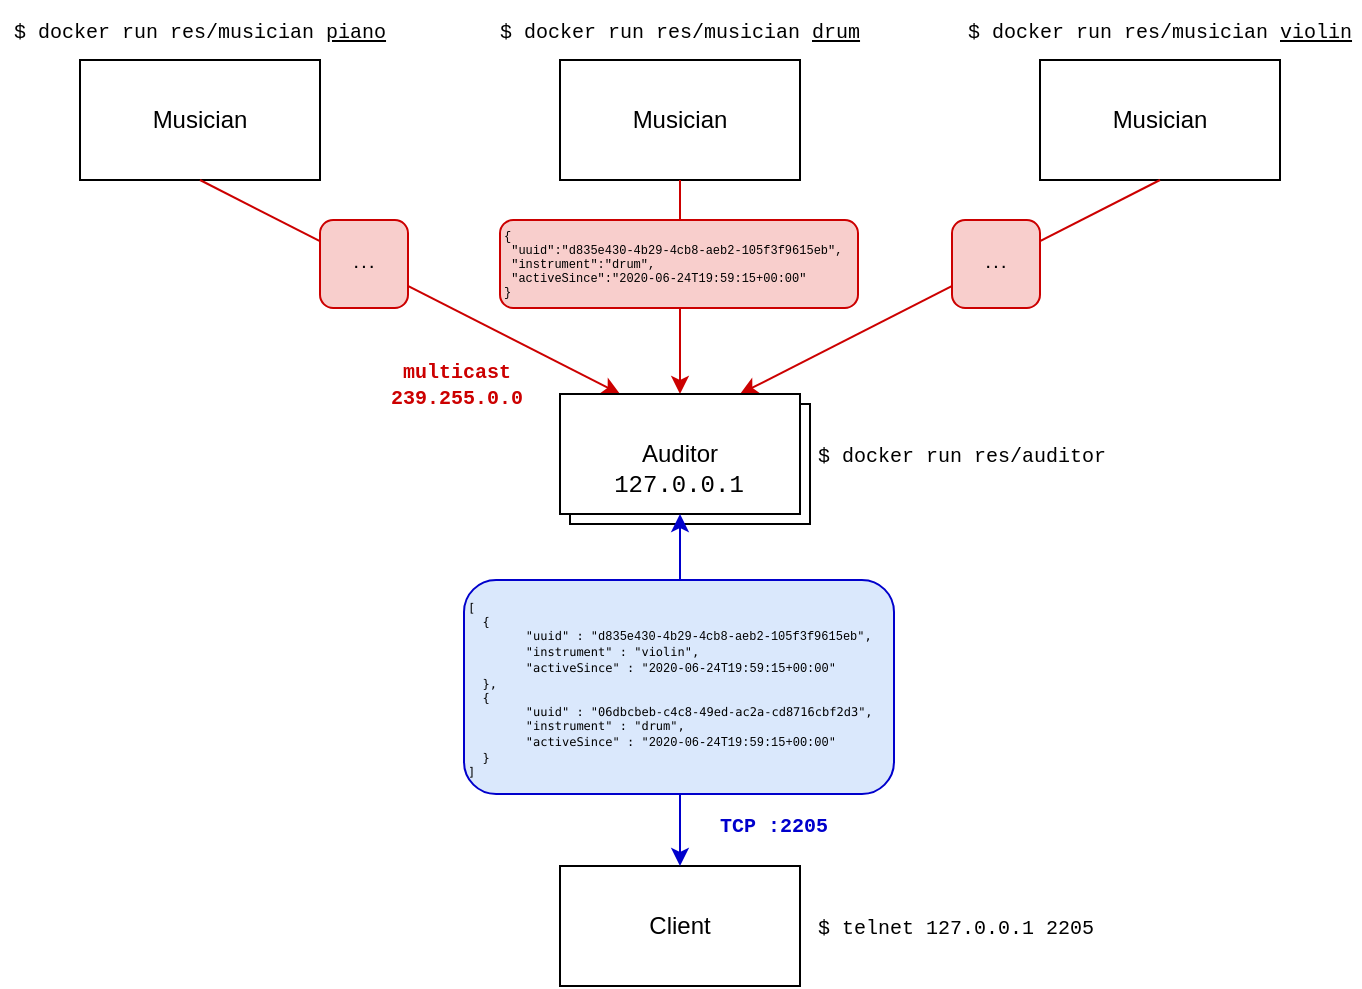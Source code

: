 <mxfile version="13.3.4" type="device"><diagram id="fBV85FqYexwTfBvhRQ09" name="Page-1"><mxGraphModel dx="943" dy="529" grid="0" gridSize="10" guides="1" tooltips="1" connect="1" arrows="1" fold="1" page="1" pageScale="1" pageWidth="827" pageHeight="1169" math="0" shadow="0"><root><mxCell id="0"/><mxCell id="1" parent="0"/><mxCell id="RX8nN0M4UwjYhIE4pNc4-1" value="Musician" style="rounded=0;whiteSpace=wrap;html=1;" vertex="1" parent="1"><mxGeometry x="114" y="195" width="120" height="60" as="geometry"/></mxCell><mxCell id="RX8nN0M4UwjYhIE4pNc4-2" value="&lt;font style=&quot;font-size: 10px&quot; face=&quot;Courier New&quot;&gt;$ docker run res/musician &lt;u&gt;piano&lt;/u&gt;&lt;/font&gt;" style="text;html=1;strokeColor=none;fillColor=none;align=center;verticalAlign=middle;whiteSpace=wrap;rounded=0;" vertex="1" parent="1"><mxGeometry x="74" y="165" width="200" height="30" as="geometry"/></mxCell><mxCell id="RX8nN0M4UwjYhIE4pNc4-4" value="&lt;font style=&quot;font-size: 10px&quot; face=&quot;Courier New&quot;&gt;$ docker run res/auditor&lt;/font&gt;" style="text;html=1;strokeColor=none;fillColor=none;align=left;verticalAlign=middle;whiteSpace=wrap;rounded=0;" vertex="1" parent="1"><mxGeometry x="481" y="377" width="200" height="30" as="geometry"/></mxCell><mxCell id="RX8nN0M4UwjYhIE4pNc4-5" value="Musician" style="rounded=0;whiteSpace=wrap;html=1;" vertex="1" parent="1"><mxGeometry x="354" y="195" width="120" height="60" as="geometry"/></mxCell><mxCell id="RX8nN0M4UwjYhIE4pNc4-6" value="&lt;font style=&quot;font-size: 10px&quot; face=&quot;Courier New&quot;&gt;$ docker run res/musician &lt;u&gt;drum&lt;/u&gt;&lt;/font&gt;" style="text;html=1;strokeColor=none;fillColor=none;align=center;verticalAlign=middle;whiteSpace=wrap;rounded=0;" vertex="1" parent="1"><mxGeometry x="314" y="165" width="200" height="30" as="geometry"/></mxCell><mxCell id="RX8nN0M4UwjYhIE4pNc4-7" value="Musician" style="rounded=0;whiteSpace=wrap;html=1;" vertex="1" parent="1"><mxGeometry x="594" y="195" width="120" height="60" as="geometry"/></mxCell><mxCell id="RX8nN0M4UwjYhIE4pNc4-8" value="&lt;div&gt;&lt;font style=&quot;font-size: 10px&quot; face=&quot;Courier New&quot;&gt;$ docker run res/musician &lt;u&gt;violin&lt;/u&gt;&lt;/font&gt;&lt;/div&gt;" style="text;html=1;strokeColor=none;fillColor=none;align=center;verticalAlign=middle;whiteSpace=wrap;rounded=0;" vertex="1" parent="1"><mxGeometry x="554" y="165" width="200" height="30" as="geometry"/></mxCell><mxCell id="RX8nN0M4UwjYhIE4pNc4-10" value="" style="endArrow=classic;html=1;exitX=0.5;exitY=1;exitDx=0;exitDy=0;entryX=0.25;entryY=0;entryDx=0;entryDy=0;fillColor=#f8cecc;strokeColor=#CC0000;" edge="1" parent="1" source="RX8nN0M4UwjYhIE4pNc4-1" target="RX8nN0M4UwjYhIE4pNc4-3"><mxGeometry width="50" height="50" relative="1" as="geometry"><mxPoint x="178" y="298" as="sourcePoint"/><mxPoint x="247" y="321" as="targetPoint"/></mxGeometry></mxCell><mxCell id="RX8nN0M4UwjYhIE4pNc4-11" value="" style="endArrow=classic;html=1;exitX=0.5;exitY=1;exitDx=0;exitDy=0;entryX=0.5;entryY=0;entryDx=0;entryDy=0;fillColor=#f8cecc;strokeColor=#CC0000;" edge="1" parent="1" source="RX8nN0M4UwjYhIE4pNc4-5" target="RX8nN0M4UwjYhIE4pNc4-3"><mxGeometry width="50" height="50" relative="1" as="geometry"><mxPoint x="408" y="262" as="sourcePoint"/><mxPoint x="438" y="372" as="targetPoint"/></mxGeometry></mxCell><mxCell id="RX8nN0M4UwjYhIE4pNc4-12" value="" style="endArrow=classic;html=1;exitX=0.5;exitY=1;exitDx=0;exitDy=0;entryX=0.75;entryY=0;entryDx=0;entryDy=0;fillColor=#f8cecc;strokeColor=#CC0000;" edge="1" parent="1" source="RX8nN0M4UwjYhIE4pNc4-7" target="RX8nN0M4UwjYhIE4pNc4-3"><mxGeometry width="50" height="50" relative="1" as="geometry"><mxPoint x="631" y="315" as="sourcePoint"/><mxPoint x="451" y="425" as="targetPoint"/></mxGeometry></mxCell><mxCell id="RX8nN0M4UwjYhIE4pNc4-13" value="&lt;div style=&quot;font-size: 10px;&quot;&gt;&lt;font style=&quot;font-size: 10px;&quot; face=&quot;Courier New&quot;&gt;multicast&lt;/font&gt;&lt;/div&gt;&lt;div style=&quot;font-size: 10px;&quot;&gt;&lt;font style=&quot;font-size: 10px;&quot; face=&quot;Courier New&quot;&gt;239.255.0.0&lt;br style=&quot;font-size: 10px;&quot;&gt;&lt;/font&gt;&lt;/div&gt;" style="text;html=1;strokeColor=none;fillColor=none;align=center;verticalAlign=middle;whiteSpace=wrap;rounded=0;fontStyle=1;fontColor=#CC0000;fontSize=10;" vertex="1" parent="1"><mxGeometry x="261" y="338" width="83" height="37" as="geometry"/></mxCell><mxCell id="RX8nN0M4UwjYhIE4pNc4-16" value="Client" style="rounded=0;whiteSpace=wrap;html=1;" vertex="1" parent="1"><mxGeometry x="354" y="598" width="120" height="60" as="geometry"/></mxCell><mxCell id="RX8nN0M4UwjYhIE4pNc4-26" value="&lt;font style=&quot;font-size: 10px;&quot; face=&quot;Courier New&quot; color=&quot;#0000CC&quot;&gt;TCP :2205&lt;br style=&quot;font-size: 10px;&quot;&gt;&lt;/font&gt;" style="text;html=1;strokeColor=none;fillColor=none;align=center;verticalAlign=middle;whiteSpace=wrap;rounded=0;dashed=1;fontColor=#000000;fontStyle=1;fontSize=10;" vertex="1" parent="1"><mxGeometry x="414" y="568" width="94" height="20" as="geometry"/></mxCell><mxCell id="RX8nN0M4UwjYhIE4pNc4-28" value="&lt;div&gt;Auditor&lt;/div&gt;" style="rounded=0;whiteSpace=wrap;html=1;shadow=0;" vertex="1" parent="1"><mxGeometry x="359" y="367" width="120" height="60" as="geometry"/></mxCell><mxCell id="RX8nN0M4UwjYhIE4pNc4-3" value="&lt;div&gt;Auditor&lt;/div&gt;" style="rounded=0;whiteSpace=wrap;html=1;" vertex="1" parent="1"><mxGeometry x="354" y="362" width="120" height="60" as="geometry"/></mxCell><mxCell id="RX8nN0M4UwjYhIE4pNc4-27" value="" style="endArrow=classic;startArrow=classic;html=1;strokeColor=#0000CC;fontColor=#000000;exitX=0.5;exitY=0;exitDx=0;exitDy=0;entryX=0.5;entryY=1;entryDx=0;entryDy=0;" edge="1" parent="1" source="RX8nN0M4UwjYhIE4pNc4-16" target="RX8nN0M4UwjYhIE4pNc4-3"><mxGeometry width="50" height="50" relative="1" as="geometry"><mxPoint x="287" y="487" as="sourcePoint"/><mxPoint x="404" y="448" as="targetPoint"/></mxGeometry></mxCell><mxCell id="RX8nN0M4UwjYhIE4pNc4-29" value="&lt;font style=&quot;font-size: 10px&quot; face=&quot;Courier New&quot;&gt;$ telnet 127.0.0.1 2205&lt;br&gt;&lt;/font&gt;" style="text;html=1;strokeColor=none;fillColor=none;align=left;verticalAlign=middle;whiteSpace=wrap;rounded=0;" vertex="1" parent="1"><mxGeometry x="481" y="613" width="200" height="30" as="geometry"/></mxCell><mxCell id="RX8nN0M4UwjYhIE4pNc4-30" value="&lt;font face=&quot;Courier New&quot;&gt;127.0.0.1&lt;/font&gt;" style="text;html=1;strokeColor=none;fillColor=none;align=center;verticalAlign=middle;whiteSpace=wrap;rounded=0;" vertex="1" parent="1"><mxGeometry x="354" y="392" width="119" height="30" as="geometry"/></mxCell><mxCell id="RX8nN0M4UwjYhIE4pNc4-31" value="&lt;div style=&quot;font-size: 6px&quot;&gt;&lt;font style=&quot;font-size: 6px&quot; face=&quot;Courier New&quot;&gt;{&lt;/font&gt;&lt;/div&gt;&lt;div style=&quot;font-size: 6px&quot;&gt;&lt;font style=&quot;font-size: 6px&quot; face=&quot;Courier New&quot;&gt;&amp;nbsp;&quot;uuid&quot;:&quot;d835e430-4b29-4cb8-aeb2-105f3f9615eb&quot;,&lt;/font&gt;&lt;/div&gt;&lt;div style=&quot;font-size: 6px&quot;&gt;&lt;font style=&quot;font-size: 6px&quot; face=&quot;Courier New&quot;&gt;&amp;nbsp;&quot;instrument&quot;:&quot;drum&quot;,&lt;/font&gt;&lt;/div&gt;&lt;div style=&quot;font-size: 6px&quot;&gt;&lt;font style=&quot;font-size: 6px&quot; face=&quot;Courier New&quot;&gt;&amp;nbsp;&quot;activeSince&quot;:&quot;2020-06-24T19:59:15+00:00&quot;&lt;/font&gt;&lt;/div&gt;&lt;div style=&quot;font-size: 6px&quot;&gt;&lt;font style=&quot;font-size: 6px&quot; face=&quot;Courier New&quot;&gt;}&lt;/font&gt;&lt;/div&gt;" style="text;html=1;fillColor=#f8cecc;align=left;verticalAlign=middle;whiteSpace=wrap;rounded=1;shadow=0;fontSize=6;strokeColor=#CC0000;" vertex="1" parent="1"><mxGeometry x="324" y="275" width="179" height="44" as="geometry"/></mxCell><mxCell id="RX8nN0M4UwjYhIE4pNc4-32" value="&lt;pre&gt;&lt;code&gt;[&lt;br&gt;  {&lt;br&gt;  &#9;&quot;uuid&quot; : &quot;&lt;/code&gt;&lt;code&gt;&lt;font style=&quot;font-size: 6px&quot; face=&quot;Courier New&quot;&gt;d835e430-4b29-4cb8-aeb2-105f3f9615eb&lt;/font&gt;&quot;,&lt;br&gt;  &#9;&quot;instrument&quot; : &quot;violin&quot;,&lt;br&gt;  &#9;&quot;activeSince&quot; : &quot;&lt;/code&gt;&lt;code&gt;&lt;font style=&quot;font-size: 6px&quot; face=&quot;Courier New&quot;&gt;2020-06-24T19:59:15+00:00&lt;/font&gt;&quot;&lt;br&gt;  },&lt;br&gt;  {&lt;br&gt;  &#9;&quot;uuid&quot; : &quot;06dbcbeb-c4c8-49ed-ac2a-cd8716cbf2d3&quot;,&lt;br&gt;  &#9;&quot;instrument&quot; : &quot;drum&quot;,&lt;br&gt;  &#9;&quot;activeSince&quot; : &quot;&lt;/code&gt;&lt;code&gt;&lt;font style=&quot;font-size: 6px&quot; face=&quot;Courier New&quot;&gt;2020-06-24T19:59:15+00:00&lt;/font&gt;&quot;&lt;br&gt;  }&lt;br&gt;]&lt;/code&gt;&lt;/pre&gt;" style="text;html=1;fillColor=#dae8fc;align=left;verticalAlign=middle;whiteSpace=wrap;rounded=1;shadow=0;fontSize=6;strokeColor=#0000CC;" vertex="1" parent="1"><mxGeometry x="306" y="455" width="215" height="107" as="geometry"/></mxCell><mxCell id="RX8nN0M4UwjYhIE4pNc4-35" value=". . ." style="text;html=1;fillColor=#f8cecc;align=center;verticalAlign=middle;whiteSpace=wrap;rounded=1;shadow=0;fontSize=7;strokeColor=#CC0000;fontStyle=1" vertex="1" parent="1"><mxGeometry x="550" y="275" width="44" height="44" as="geometry"/></mxCell><mxCell id="RX8nN0M4UwjYhIE4pNc4-36" value=". . ." style="text;html=1;fillColor=#f8cecc;align=center;verticalAlign=middle;whiteSpace=wrap;rounded=1;shadow=0;fontSize=7;strokeColor=#CC0000;fontStyle=1" vertex="1" parent="1"><mxGeometry x="234" y="275" width="44" height="44" as="geometry"/></mxCell></root></mxGraphModel></diagram></mxfile>